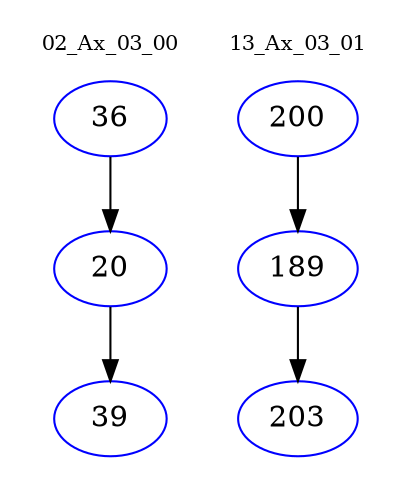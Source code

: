 digraph{
subgraph cluster_0 {
color = white
label = "02_Ax_03_00";
fontsize=10;
T0_36 [label="36", color="blue"]
T0_36 -> T0_20 [color="black"]
T0_20 [label="20", color="blue"]
T0_20 -> T0_39 [color="black"]
T0_39 [label="39", color="blue"]
}
subgraph cluster_1 {
color = white
label = "13_Ax_03_01";
fontsize=10;
T1_200 [label="200", color="blue"]
T1_200 -> T1_189 [color="black"]
T1_189 [label="189", color="blue"]
T1_189 -> T1_203 [color="black"]
T1_203 [label="203", color="blue"]
}
}
